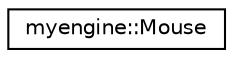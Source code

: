 digraph "Graphical Class Hierarchy"
{
 // LATEX_PDF_SIZE
  edge [fontname="Helvetica",fontsize="10",labelfontname="Helvetica",labelfontsize="10"];
  node [fontname="Helvetica",fontsize="10",shape=record];
  rankdir="LR";
  Node0 [label="myengine::Mouse",height=0.2,width=0.4,color="black", fillcolor="white", style="filled",URL="$structmyengine_1_1_mouse.html",tooltip=" "];
}
